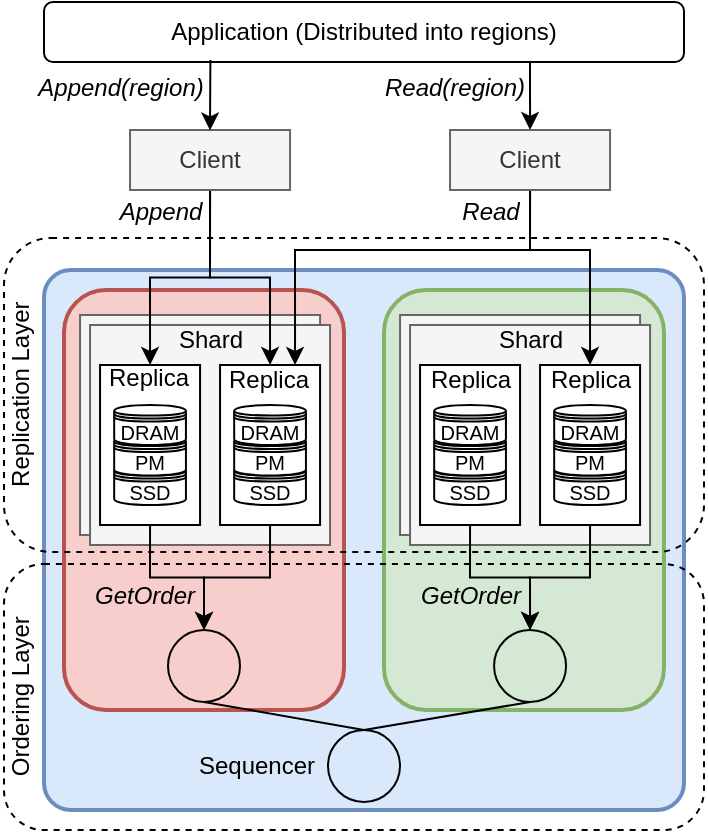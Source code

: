 <mxfile version="15.4.3" type="github">
  <diagram id="b9z9_DqSBHmfmtNlmLSl" name="Page-1">
    <mxGraphModel dx="3720" dy="-65" grid="1" gridSize="10" guides="1" tooltips="1" connect="1" arrows="1" fold="1" page="1" pageScale="1" pageWidth="827" pageHeight="1169" math="0" shadow="0">
      <root>
        <mxCell id="0" />
        <mxCell id="1" parent="0" />
        <mxCell id="pfrUigar8vo9y5HyHc5f-1" value="" style="rounded=1;whiteSpace=wrap;html=1;fillColor=#dae8fc;strokeColor=#6c8ebf;strokeWidth=2;arcSize=5;" parent="1" vertex="1">
          <mxGeometry x="-1440" y="2000" width="320" height="270" as="geometry" />
        </mxCell>
        <mxCell id="pfrUigar8vo9y5HyHc5f-7" value="" style="rounded=1;whiteSpace=wrap;html=1;fillColor=#f8cecc;strokeColor=#b85450;strokeWidth=2;" parent="1" vertex="1">
          <mxGeometry x="-1430" y="2010" width="140" height="210" as="geometry" />
        </mxCell>
        <mxCell id="pfrUigar8vo9y5HyHc5f-36" value="" style="rounded=0;whiteSpace=wrap;html=1;strokeWidth=1;fillColor=#f5f5f5;strokeColor=#666666;fontColor=#333333;" parent="1" vertex="1">
          <mxGeometry x="-1421.97" y="2022.5" width="120" height="110" as="geometry" />
        </mxCell>
        <mxCell id="pfrUigar8vo9y5HyHc5f-12" value="" style="rounded=0;whiteSpace=wrap;html=1;strokeWidth=1;fillColor=#f5f5f5;strokeColor=#666666;fontColor=#333333;" parent="1" vertex="1">
          <mxGeometry x="-1416.97" y="2027.5" width="120" height="110" as="geometry" />
        </mxCell>
        <mxCell id="pfrUigar8vo9y5HyHc5f-13" value="Shard" style="text;html=1;align=center;verticalAlign=middle;resizable=0;points=[];autosize=1;strokeColor=none;fillColor=none;" parent="1" vertex="1">
          <mxGeometry x="-1381.97" y="2024.5" width="50" height="20" as="geometry" />
        </mxCell>
        <mxCell id="pfrUigar8vo9y5HyHc5f-56" style="edgeStyle=orthogonalEdgeStyle;rounded=0;orthogonalLoop=1;jettySize=auto;html=1;exitX=0.5;exitY=1;exitDx=0;exitDy=0;entryX=0.5;entryY=0;entryDx=0;entryDy=0;endArrow=classic;endFill=1;" parent="1" source="pfrUigar8vo9y5HyHc5f-26" target="pfrUigar8vo9y5HyHc5f-51" edge="1">
          <mxGeometry relative="1" as="geometry" />
        </mxCell>
        <mxCell id="pfrUigar8vo9y5HyHc5f-26" value="" style="rounded=0;whiteSpace=wrap;html=1;strokeWidth=1;" parent="1" vertex="1">
          <mxGeometry x="-1411.97" y="2047.5" width="50" height="80" as="geometry" />
        </mxCell>
        <mxCell id="pfrUigar8vo9y5HyHc5f-27" value="SSD" style="shape=datastore;whiteSpace=wrap;html=1;fontSize=10;" parent="1" vertex="1">
          <mxGeometry x="-1404.91" y="2097.5" width="35.88" height="20" as="geometry" />
        </mxCell>
        <mxCell id="pfrUigar8vo9y5HyHc5f-28" value="PM" style="shape=datastore;whiteSpace=wrap;html=1;fontSize=10;" parent="1" vertex="1">
          <mxGeometry x="-1404.91" y="2082.75" width="35.88" height="20" as="geometry" />
        </mxCell>
        <mxCell id="pfrUigar8vo9y5HyHc5f-29" value="DRAM" style="shape=datastore;whiteSpace=wrap;html=1;fontSize=10;" parent="1" vertex="1">
          <mxGeometry x="-1404.91" y="2067.5" width="35.88" height="20" as="geometry" />
        </mxCell>
        <mxCell id="pfrUigar8vo9y5HyHc5f-57" style="edgeStyle=orthogonalEdgeStyle;rounded=0;orthogonalLoop=1;jettySize=auto;html=1;exitX=0.5;exitY=1;exitDx=0;exitDy=0;entryX=0.5;entryY=0;entryDx=0;entryDy=0;endArrow=classic;endFill=1;" parent="1" source="pfrUigar8vo9y5HyHc5f-31" target="pfrUigar8vo9y5HyHc5f-51" edge="1">
          <mxGeometry relative="1" as="geometry" />
        </mxCell>
        <mxCell id="pfrUigar8vo9y5HyHc5f-31" value="" style="rounded=0;whiteSpace=wrap;html=1;strokeWidth=1;" parent="1" vertex="1">
          <mxGeometry x="-1351.97" y="2047.5" width="50" height="80" as="geometry" />
        </mxCell>
        <mxCell id="pfrUigar8vo9y5HyHc5f-32" value="SSD" style="shape=datastore;whiteSpace=wrap;html=1;fontSize=10;" parent="1" vertex="1">
          <mxGeometry x="-1344.91" y="2097.5" width="35.88" height="20" as="geometry" />
        </mxCell>
        <mxCell id="pfrUigar8vo9y5HyHc5f-33" value="PM" style="shape=datastore;whiteSpace=wrap;html=1;fontSize=10;" parent="1" vertex="1">
          <mxGeometry x="-1344.91" y="2082.75" width="35.88" height="20" as="geometry" />
        </mxCell>
        <mxCell id="pfrUigar8vo9y5HyHc5f-34" value="DRAM" style="shape=datastore;whiteSpace=wrap;html=1;fontSize=10;" parent="1" vertex="1">
          <mxGeometry x="-1344.91" y="2067.5" width="35.88" height="20" as="geometry" />
        </mxCell>
        <mxCell id="pfrUigar8vo9y5HyHc5f-37" value="" style="rounded=1;whiteSpace=wrap;html=1;fillColor=#d5e8d4;strokeColor=#82b366;strokeWidth=2;" parent="1" vertex="1">
          <mxGeometry x="-1270" y="2010" width="140" height="210" as="geometry" />
        </mxCell>
        <mxCell id="pfrUigar8vo9y5HyHc5f-38" value="" style="rounded=0;whiteSpace=wrap;html=1;strokeWidth=1;fillColor=#f5f5f5;strokeColor=#666666;fontColor=#333333;" parent="1" vertex="1">
          <mxGeometry x="-1261.97" y="2022.5" width="120" height="110" as="geometry" />
        </mxCell>
        <mxCell id="pfrUigar8vo9y5HyHc5f-39" value="" style="rounded=0;whiteSpace=wrap;html=1;strokeWidth=1;fillColor=#f5f5f5;strokeColor=#666666;fontColor=#333333;" parent="1" vertex="1">
          <mxGeometry x="-1256.97" y="2027.5" width="120" height="110" as="geometry" />
        </mxCell>
        <mxCell id="pfrUigar8vo9y5HyHc5f-40" value="Shard" style="text;html=1;align=center;verticalAlign=middle;resizable=0;points=[];autosize=1;strokeColor=none;fillColor=none;" parent="1" vertex="1">
          <mxGeometry x="-1221.97" y="2024.5" width="50" height="20" as="geometry" />
        </mxCell>
        <mxCell id="pfrUigar8vo9y5HyHc5f-58" style="edgeStyle=orthogonalEdgeStyle;rounded=0;orthogonalLoop=1;jettySize=auto;html=1;exitX=0.5;exitY=1;exitDx=0;exitDy=0;entryX=0.5;entryY=0;entryDx=0;entryDy=0;endArrow=classic;endFill=1;" parent="1" source="pfrUigar8vo9y5HyHc5f-41" target="pfrUigar8vo9y5HyHc5f-52" edge="1">
          <mxGeometry relative="1" as="geometry" />
        </mxCell>
        <mxCell id="pfrUigar8vo9y5HyHc5f-41" value="" style="rounded=0;whiteSpace=wrap;html=1;strokeWidth=1;" parent="1" vertex="1">
          <mxGeometry x="-1251.97" y="2047.5" width="50" height="80" as="geometry" />
        </mxCell>
        <mxCell id="pfrUigar8vo9y5HyHc5f-42" value="SSD" style="shape=datastore;whiteSpace=wrap;html=1;fontSize=10;" parent="1" vertex="1">
          <mxGeometry x="-1244.91" y="2097.5" width="35.88" height="20" as="geometry" />
        </mxCell>
        <mxCell id="pfrUigar8vo9y5HyHc5f-43" value="PM" style="shape=datastore;whiteSpace=wrap;html=1;fontSize=10;" parent="1" vertex="1">
          <mxGeometry x="-1244.91" y="2082.75" width="35.88" height="20" as="geometry" />
        </mxCell>
        <mxCell id="pfrUigar8vo9y5HyHc5f-44" value="DRAM" style="shape=datastore;whiteSpace=wrap;html=1;fontSize=10;" parent="1" vertex="1">
          <mxGeometry x="-1244.91" y="2067.5" width="35.88" height="20" as="geometry" />
        </mxCell>
        <mxCell id="pfrUigar8vo9y5HyHc5f-59" style="edgeStyle=orthogonalEdgeStyle;rounded=0;orthogonalLoop=1;jettySize=auto;html=1;exitX=0.5;exitY=1;exitDx=0;exitDy=0;entryX=0.5;entryY=0;entryDx=0;entryDy=0;endArrow=classic;endFill=1;" parent="1" source="pfrUigar8vo9y5HyHc5f-46" target="pfrUigar8vo9y5HyHc5f-52" edge="1">
          <mxGeometry relative="1" as="geometry" />
        </mxCell>
        <mxCell id="pfrUigar8vo9y5HyHc5f-46" value="" style="rounded=0;whiteSpace=wrap;html=1;strokeWidth=1;" parent="1" vertex="1">
          <mxGeometry x="-1191.97" y="2047.5" width="50" height="80" as="geometry" />
        </mxCell>
        <mxCell id="pfrUigar8vo9y5HyHc5f-47" value="SSD" style="shape=datastore;whiteSpace=wrap;html=1;fontSize=10;" parent="1" vertex="1">
          <mxGeometry x="-1184.91" y="2097.5" width="35.88" height="20" as="geometry" />
        </mxCell>
        <mxCell id="pfrUigar8vo9y5HyHc5f-48" value="PM" style="shape=datastore;whiteSpace=wrap;html=1;fontSize=10;" parent="1" vertex="1">
          <mxGeometry x="-1184.91" y="2082.75" width="35.88" height="20" as="geometry" />
        </mxCell>
        <mxCell id="pfrUigar8vo9y5HyHc5f-49" value="DRAM" style="shape=datastore;whiteSpace=wrap;html=1;fontSize=10;" parent="1" vertex="1">
          <mxGeometry x="-1184.91" y="2067.5" width="35.88" height="20" as="geometry" />
        </mxCell>
        <mxCell id="pfrUigar8vo9y5HyHc5f-54" style="rounded=0;orthogonalLoop=1;jettySize=auto;html=1;exitX=0.5;exitY=1;exitDx=0;exitDy=0;entryX=0.5;entryY=0;entryDx=0;entryDy=0;endArrow=none;endFill=0;" parent="1" source="pfrUigar8vo9y5HyHc5f-51" target="pfrUigar8vo9y5HyHc5f-53" edge="1">
          <mxGeometry relative="1" as="geometry" />
        </mxCell>
        <mxCell id="pfrUigar8vo9y5HyHc5f-51" value="" style="ellipse;whiteSpace=wrap;html=1;aspect=fixed;strokeWidth=1;fillColor=none;" parent="1" vertex="1">
          <mxGeometry x="-1378" y="2180" width="36" height="36" as="geometry" />
        </mxCell>
        <mxCell id="pfrUigar8vo9y5HyHc5f-52" value="" style="ellipse;whiteSpace=wrap;html=1;aspect=fixed;strokeWidth=1;fillColor=none;" parent="1" vertex="1">
          <mxGeometry x="-1214.97" y="2180" width="36" height="36" as="geometry" />
        </mxCell>
        <mxCell id="pfrUigar8vo9y5HyHc5f-55" style="edgeStyle=none;rounded=0;orthogonalLoop=1;jettySize=auto;html=1;exitX=0.5;exitY=0;exitDx=0;exitDy=0;entryX=0.5;entryY=1;entryDx=0;entryDy=0;endArrow=none;endFill=0;" parent="1" source="pfrUigar8vo9y5HyHc5f-53" target="pfrUigar8vo9y5HyHc5f-52" edge="1">
          <mxGeometry relative="1" as="geometry" />
        </mxCell>
        <mxCell id="pfrUigar8vo9y5HyHc5f-53" value="" style="ellipse;whiteSpace=wrap;html=1;aspect=fixed;strokeWidth=1;fillColor=none;" parent="1" vertex="1">
          <mxGeometry x="-1298" y="2230" width="36" height="36" as="geometry" />
        </mxCell>
        <mxCell id="pfrUigar8vo9y5HyHc5f-60" value="&lt;i&gt;GetOrder&lt;/i&gt;" style="text;html=1;align=center;verticalAlign=middle;resizable=0;points=[];autosize=1;strokeColor=none;fillColor=none;" parent="1" vertex="1">
          <mxGeometry x="-1424.97" y="2153" width="70" height="20" as="geometry" />
        </mxCell>
        <mxCell id="pfrUigar8vo9y5HyHc5f-61" value="&lt;i&gt;GetOrder&lt;/i&gt;" style="text;html=1;align=center;verticalAlign=middle;resizable=0;points=[];autosize=1;strokeColor=none;fillColor=none;" parent="1" vertex="1">
          <mxGeometry x="-1262" y="2153" width="70" height="20" as="geometry" />
        </mxCell>
        <mxCell id="pfrUigar8vo9y5HyHc5f-73" style="edgeStyle=orthogonalEdgeStyle;rounded=0;orthogonalLoop=1;jettySize=auto;html=1;exitX=0.5;exitY=1;exitDx=0;exitDy=0;entryX=0.5;entryY=0;entryDx=0;entryDy=0;endArrow=classic;endFill=1;" parent="1" source="pfrUigar8vo9y5HyHc5f-65" target="pfrUigar8vo9y5HyHc5f-31" edge="1">
          <mxGeometry relative="1" as="geometry" />
        </mxCell>
        <mxCell id="pfrUigar8vo9y5HyHc5f-74" style="edgeStyle=orthogonalEdgeStyle;rounded=0;orthogonalLoop=1;jettySize=auto;html=1;exitX=0.5;exitY=1;exitDx=0;exitDy=0;entryX=0.5;entryY=0;entryDx=0;entryDy=0;endArrow=classic;endFill=1;" parent="1" source="pfrUigar8vo9y5HyHc5f-65" target="pfrUigar8vo9y5HyHc5f-26" edge="1">
          <mxGeometry relative="1" as="geometry" />
        </mxCell>
        <mxCell id="pfrUigar8vo9y5HyHc5f-65" value="Client" style="rounded=0;whiteSpace=wrap;html=1;hachureGap=4;pointerEvents=0;strokeWidth=1;fillColor=#f5f5f5;strokeColor=#666666;fontColor=#333333;" parent="1" vertex="1">
          <mxGeometry x="-1396.97" y="1930" width="80" height="30" as="geometry" />
        </mxCell>
        <mxCell id="pfrUigar8vo9y5HyHc5f-70" style="edgeStyle=orthogonalEdgeStyle;rounded=0;orthogonalLoop=1;jettySize=auto;html=1;exitX=0.5;exitY=1;exitDx=0;exitDy=0;entryX=0.5;entryY=0;entryDx=0;entryDy=0;endArrow=classic;endFill=1;" parent="1" source="pfrUigar8vo9y5HyHc5f-66" target="pfrUigar8vo9y5HyHc5f-46" edge="1">
          <mxGeometry relative="1" as="geometry">
            <Array as="points">
              <mxPoint x="-1197" y="1990" />
              <mxPoint x="-1167" y="1990" />
            </Array>
          </mxGeometry>
        </mxCell>
        <mxCell id="pfrUigar8vo9y5HyHc5f-71" style="edgeStyle=orthogonalEdgeStyle;rounded=0;orthogonalLoop=1;jettySize=auto;html=1;exitX=0.5;exitY=1;exitDx=0;exitDy=0;entryX=0.75;entryY=0;entryDx=0;entryDy=0;endArrow=classic;endFill=1;" parent="1" source="pfrUigar8vo9y5HyHc5f-66" target="pfrUigar8vo9y5HyHc5f-31" edge="1">
          <mxGeometry relative="1" as="geometry">
            <Array as="points">
              <mxPoint x="-1197" y="1990" />
              <mxPoint x="-1314" y="1990" />
            </Array>
          </mxGeometry>
        </mxCell>
        <mxCell id="pfrUigar8vo9y5HyHc5f-66" value="Client" style="rounded=0;whiteSpace=wrap;html=1;hachureGap=4;pointerEvents=0;strokeWidth=1;fillColor=#f5f5f5;strokeColor=#666666;fontColor=#333333;" parent="1" vertex="1">
          <mxGeometry x="-1236.97" y="1930" width="80" height="30" as="geometry" />
        </mxCell>
        <mxCell id="pfrUigar8vo9y5HyHc5f-77" style="edgeStyle=orthogonalEdgeStyle;rounded=0;orthogonalLoop=1;jettySize=auto;html=1;exitX=0.26;exitY=0.967;exitDx=0;exitDy=0;entryX=0.462;entryY=0.007;entryDx=0;entryDy=0;entryPerimeter=0;endArrow=classic;endFill=1;exitPerimeter=0;" parent="1" source="pfrUigar8vo9y5HyHc5f-69" edge="1">
          <mxGeometry relative="1" as="geometry">
            <mxPoint x="-1357" y="1890" as="sourcePoint" />
            <mxPoint x="-1357.01" y="1930.21" as="targetPoint" />
          </mxGeometry>
        </mxCell>
        <mxCell id="pfrUigar8vo9y5HyHc5f-79" style="edgeStyle=orthogonalEdgeStyle;rounded=0;orthogonalLoop=1;jettySize=auto;html=1;entryX=0.5;entryY=0;entryDx=0;entryDy=0;endArrow=classic;endFill=1;" parent="1" target="pfrUigar8vo9y5HyHc5f-66" edge="1">
          <mxGeometry relative="1" as="geometry">
            <mxPoint x="-1197" y="1896" as="sourcePoint" />
          </mxGeometry>
        </mxCell>
        <mxCell id="pfrUigar8vo9y5HyHc5f-69" value="Application (Distributed into regions)" style="rounded=1;whiteSpace=wrap;html=1;strokeWidth=1;fillColor=none;" parent="1" vertex="1">
          <mxGeometry x="-1440" y="1866" width="320" height="30" as="geometry" />
        </mxCell>
        <mxCell id="pfrUigar8vo9y5HyHc5f-72" value="&lt;i&gt;Read&lt;/i&gt;" style="text;html=1;align=center;verticalAlign=middle;resizable=0;points=[];autosize=1;strokeColor=none;fillColor=none;" parent="1" vertex="1">
          <mxGeometry x="-1236.97" y="1961" width="40" height="20" as="geometry" />
        </mxCell>
        <mxCell id="pfrUigar8vo9y5HyHc5f-75" value="&lt;i&gt;Append&lt;/i&gt;" style="text;html=1;align=center;verticalAlign=middle;resizable=0;points=[];autosize=1;strokeColor=none;fillColor=none;" parent="1" vertex="1">
          <mxGeometry x="-1411.97" y="1961" width="60" height="20" as="geometry" />
        </mxCell>
        <mxCell id="pfrUigar8vo9y5HyHc5f-78" value="&lt;i&gt;Append(region)&lt;/i&gt;" style="text;html=1;align=center;verticalAlign=middle;resizable=0;points=[];autosize=1;strokeColor=none;fillColor=none;" parent="1" vertex="1">
          <mxGeometry x="-1451.91" y="1899" width="100" height="20" as="geometry" />
        </mxCell>
        <mxCell id="pfrUigar8vo9y5HyHc5f-80" value="&lt;i&gt;Read(region)&lt;/i&gt;" style="text;html=1;align=center;verticalAlign=middle;resizable=0;points=[];autosize=1;strokeColor=none;fillColor=none;" parent="1" vertex="1">
          <mxGeometry x="-1279.97" y="1899" width="90" height="20" as="geometry" />
        </mxCell>
        <mxCell id="pfrUigar8vo9y5HyHc5f-82" value="Ordering Layer" style="text;html=1;align=center;verticalAlign=middle;resizable=0;points=[];autosize=1;strokeColor=none;fillColor=none;rotation=270;" parent="1" vertex="1">
          <mxGeometry x="-1501.91" y="2203.5" width="100" height="20" as="geometry" />
        </mxCell>
        <mxCell id="pfrUigar8vo9y5HyHc5f-83" value="" style="rounded=1;whiteSpace=wrap;html=1;strokeWidth=1;fillColor=none;dashed=1;" parent="1" vertex="1">
          <mxGeometry x="-1460" y="1984" width="350" height="157" as="geometry" />
        </mxCell>
        <mxCell id="pfrUigar8vo9y5HyHc5f-84" value="Replication Layer" style="text;html=1;align=center;verticalAlign=middle;resizable=0;points=[];autosize=1;strokeColor=none;fillColor=none;rotation=270;" parent="1" vertex="1">
          <mxGeometry x="-1506.91" y="2052.5" width="110" height="20" as="geometry" />
        </mxCell>
        <mxCell id="pfrUigar8vo9y5HyHc5f-85" value="Replica" style="text;html=1;align=center;verticalAlign=middle;resizable=0;points=[];autosize=1;strokeColor=none;fillColor=none;" parent="1" vertex="1">
          <mxGeometry x="-1417.97" y="2043.5" width="60" height="20" as="geometry" />
        </mxCell>
        <mxCell id="pfrUigar8vo9y5HyHc5f-86" value="Replica" style="text;html=1;align=center;verticalAlign=middle;resizable=0;points=[];autosize=1;strokeColor=none;fillColor=none;" parent="1" vertex="1">
          <mxGeometry x="-1358" y="2044.5" width="60" height="20" as="geometry" />
        </mxCell>
        <mxCell id="pfrUigar8vo9y5HyHc5f-87" value="Replica" style="text;html=1;align=center;verticalAlign=middle;resizable=0;points=[];autosize=1;strokeColor=none;fillColor=none;" parent="1" vertex="1">
          <mxGeometry x="-1257" y="2044.5" width="60" height="20" as="geometry" />
        </mxCell>
        <mxCell id="pfrUigar8vo9y5HyHc5f-88" value="Replica" style="text;html=1;align=center;verticalAlign=middle;resizable=0;points=[];autosize=1;strokeColor=none;fillColor=none;" parent="1" vertex="1">
          <mxGeometry x="-1196.97" y="2044.5" width="60" height="20" as="geometry" />
        </mxCell>
        <mxCell id="pfrUigar8vo9y5HyHc5f-81" value="" style="rounded=1;whiteSpace=wrap;html=1;strokeWidth=1;fillColor=none;dashed=1;" parent="1" vertex="1">
          <mxGeometry x="-1460" y="2147" width="350" height="133" as="geometry" />
        </mxCell>
        <mxCell id="EqRgioehb02IYDinIX_w-1" value="Sequencer" style="text;html=1;align=center;verticalAlign=middle;resizable=0;points=[];autosize=1;strokeColor=none;fillColor=none;" vertex="1" parent="1">
          <mxGeometry x="-1369.03" y="2238" width="70" height="20" as="geometry" />
        </mxCell>
      </root>
    </mxGraphModel>
  </diagram>
</mxfile>
